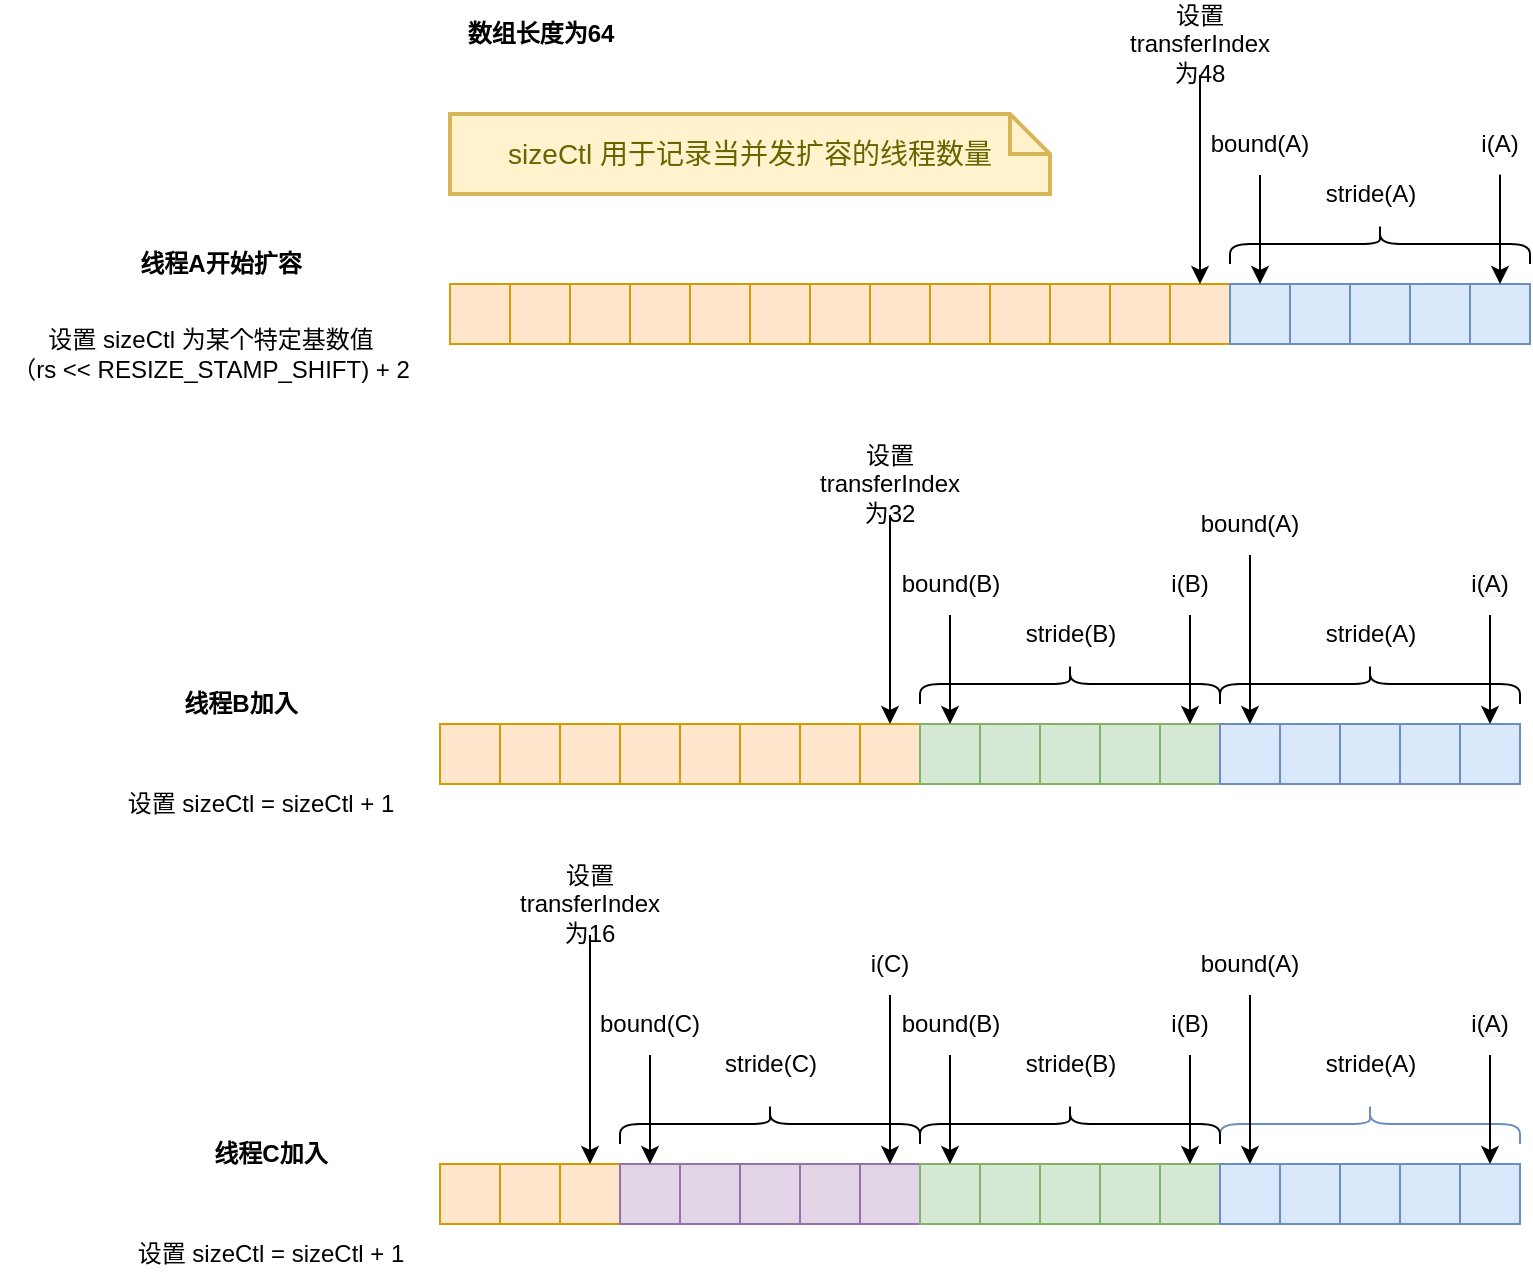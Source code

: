<mxfile version="15.4.0" type="device" pages="2"><diagram id="WGxQ-EWOfOCPW7Ok2hcc" name="第 1 页"><mxGraphModel dx="946" dy="608" grid="1" gridSize="10" guides="1" tooltips="1" connect="1" arrows="1" fold="1" page="1" pageScale="1" pageWidth="827" pageHeight="1169" math="0" shadow="0"><root><mxCell id="0"/><mxCell id="1" parent="0"/><mxCell id="FKcsDRS06idNbcaGhGtc-1" value="" style="rounded=0;whiteSpace=wrap;html=1;fillColor=#ffe6cc;strokeColor=#d79b00;" vertex="1" parent="1"><mxGeometry x="300" y="205" width="30" height="30" as="geometry"/></mxCell><mxCell id="FKcsDRS06idNbcaGhGtc-2" value="" style="rounded=0;whiteSpace=wrap;html=1;fillColor=#ffe6cc;strokeColor=#d79b00;" vertex="1" parent="1"><mxGeometry x="330" y="205" width="30" height="30" as="geometry"/></mxCell><mxCell id="FKcsDRS06idNbcaGhGtc-3" value="" style="rounded=0;whiteSpace=wrap;html=1;fillColor=#ffe6cc;strokeColor=#d79b00;" vertex="1" parent="1"><mxGeometry x="360" y="205" width="30" height="30" as="geometry"/></mxCell><mxCell id="FKcsDRS06idNbcaGhGtc-4" value="" style="rounded=0;whiteSpace=wrap;html=1;fillColor=#ffe6cc;strokeColor=#d79b00;" vertex="1" parent="1"><mxGeometry x="390" y="205" width="30" height="30" as="geometry"/></mxCell><mxCell id="FKcsDRS06idNbcaGhGtc-5" value="" style="rounded=0;whiteSpace=wrap;html=1;fillColor=#ffe6cc;strokeColor=#d79b00;" vertex="1" parent="1"><mxGeometry x="420" y="205" width="30" height="30" as="geometry"/></mxCell><mxCell id="FKcsDRS06idNbcaGhGtc-6" value="" style="rounded=0;whiteSpace=wrap;html=1;fillColor=#ffe6cc;strokeColor=#d79b00;" vertex="1" parent="1"><mxGeometry x="450" y="205" width="30" height="30" as="geometry"/></mxCell><mxCell id="FKcsDRS06idNbcaGhGtc-7" value="" style="rounded=0;whiteSpace=wrap;html=1;fillColor=#ffe6cc;strokeColor=#d79b00;" vertex="1" parent="1"><mxGeometry x="480" y="205" width="30" height="30" as="geometry"/></mxCell><mxCell id="FKcsDRS06idNbcaGhGtc-8" value="" style="rounded=0;whiteSpace=wrap;html=1;fillColor=#ffe6cc;strokeColor=#d79b00;" vertex="1" parent="1"><mxGeometry x="510" y="205" width="30" height="30" as="geometry"/></mxCell><mxCell id="FKcsDRS06idNbcaGhGtc-9" value="" style="rounded=0;whiteSpace=wrap;html=1;fillColor=#ffe6cc;strokeColor=#d79b00;" vertex="1" parent="1"><mxGeometry x="540" y="205" width="30" height="30" as="geometry"/></mxCell><mxCell id="FKcsDRS06idNbcaGhGtc-10" value="" style="rounded=0;whiteSpace=wrap;html=1;fillColor=#ffe6cc;strokeColor=#d79b00;" vertex="1" parent="1"><mxGeometry x="570" y="205" width="30" height="30" as="geometry"/></mxCell><mxCell id="FKcsDRS06idNbcaGhGtc-11" value="" style="rounded=0;whiteSpace=wrap;html=1;fillColor=#ffe6cc;strokeColor=#d79b00;" vertex="1" parent="1"><mxGeometry x="600" y="205" width="30" height="30" as="geometry"/></mxCell><mxCell id="FKcsDRS06idNbcaGhGtc-12" value="" style="rounded=0;whiteSpace=wrap;html=1;fillColor=#ffe6cc;strokeColor=#d79b00;" vertex="1" parent="1"><mxGeometry x="630" y="205" width="30" height="30" as="geometry"/></mxCell><mxCell id="FKcsDRS06idNbcaGhGtc-13" value="" style="rounded=0;whiteSpace=wrap;html=1;fillColor=#ffe6cc;strokeColor=#d79b00;" vertex="1" parent="1"><mxGeometry x="660" y="205" width="30" height="30" as="geometry"/></mxCell><mxCell id="FKcsDRS06idNbcaGhGtc-14" value="" style="rounded=0;whiteSpace=wrap;html=1;fillColor=#dae8fc;strokeColor=#6c8ebf;" vertex="1" parent="1"><mxGeometry x="690" y="205" width="30" height="30" as="geometry"/></mxCell><mxCell id="FKcsDRS06idNbcaGhGtc-15" value="" style="rounded=0;whiteSpace=wrap;html=1;fillColor=#dae8fc;strokeColor=#6c8ebf;" vertex="1" parent="1"><mxGeometry x="720" y="205" width="30" height="30" as="geometry"/></mxCell><mxCell id="FKcsDRS06idNbcaGhGtc-16" value="" style="rounded=0;whiteSpace=wrap;html=1;fillColor=#dae8fc;strokeColor=#6c8ebf;" vertex="1" parent="1"><mxGeometry x="750" y="205" width="30" height="30" as="geometry"/></mxCell><mxCell id="FKcsDRS06idNbcaGhGtc-17" value="" style="rounded=0;whiteSpace=wrap;html=1;fillColor=#dae8fc;strokeColor=#6c8ebf;" vertex="1" parent="1"><mxGeometry x="780" y="205" width="30" height="30" as="geometry"/></mxCell><mxCell id="FKcsDRS06idNbcaGhGtc-18" value="" style="rounded=0;whiteSpace=wrap;html=1;fillColor=#dae8fc;strokeColor=#6c8ebf;" vertex="1" parent="1"><mxGeometry x="810" y="205" width="30" height="30" as="geometry"/></mxCell><mxCell id="FKcsDRS06idNbcaGhGtc-25" value="" style="shape=curlyBracket;whiteSpace=wrap;html=1;rounded=1;rotation=90;" vertex="1" parent="1"><mxGeometry x="755" y="110" width="20" height="150" as="geometry"/></mxCell><mxCell id="FKcsDRS06idNbcaGhGtc-27" value="&lt;b&gt;&lt;font style=&quot;font-size: 12px&quot;&gt;线程A开始扩容&lt;/font&gt;&lt;/b&gt;" style="text;html=1;align=center;verticalAlign=middle;resizable=0;points=[];autosize=1;strokeColor=none;fillColor=none;" vertex="1" parent="1"><mxGeometry x="135" y="185" width="100" height="20" as="geometry"/></mxCell><mxCell id="FKcsDRS06idNbcaGhGtc-31" style="edgeStyle=orthogonalEdgeStyle;rounded=0;orthogonalLoop=1;jettySize=auto;html=1;exitX=0.5;exitY=1;exitDx=0;exitDy=0;entryX=0.5;entryY=0;entryDx=0;entryDy=0;" edge="1" parent="1" source="FKcsDRS06idNbcaGhGtc-28" target="FKcsDRS06idNbcaGhGtc-18"><mxGeometry relative="1" as="geometry"/></mxCell><mxCell id="FKcsDRS06idNbcaGhGtc-28" value="i(A)" style="rounded=0;whiteSpace=wrap;html=1;strokeWidth=0;fillColor=#FFFFFF;strokeColor=#FFFFFF;" vertex="1" parent="1"><mxGeometry x="810" y="120" width="30" height="30" as="geometry"/></mxCell><mxCell id="FKcsDRS06idNbcaGhGtc-33" style="edgeStyle=orthogonalEdgeStyle;rounded=0;orthogonalLoop=1;jettySize=auto;html=1;exitX=0.5;exitY=1;exitDx=0;exitDy=0;entryX=0.5;entryY=0;entryDx=0;entryDy=0;" edge="1" parent="1" source="FKcsDRS06idNbcaGhGtc-30" target="FKcsDRS06idNbcaGhGtc-14"><mxGeometry relative="1" as="geometry"/></mxCell><mxCell id="FKcsDRS06idNbcaGhGtc-30" value="bound(A)" style="rounded=0;whiteSpace=wrap;html=1;strokeColor=#FFFFFF;" vertex="1" parent="1"><mxGeometry x="675" y="120" width="60" height="30" as="geometry"/></mxCell><mxCell id="FKcsDRS06idNbcaGhGtc-32" style="edgeStyle=orthogonalEdgeStyle;rounded=0;orthogonalLoop=1;jettySize=auto;html=1;exitX=0.5;exitY=1;exitDx=0;exitDy=0;" edge="1" parent="1" source="FKcsDRS06idNbcaGhGtc-30" target="FKcsDRS06idNbcaGhGtc-30"><mxGeometry relative="1" as="geometry"/></mxCell><mxCell id="FKcsDRS06idNbcaGhGtc-34" value="" style="rounded=0;whiteSpace=wrap;html=1;fillColor=#ffe6cc;strokeColor=#d79b00;" vertex="1" parent="1"><mxGeometry x="295" y="425" width="30" height="30" as="geometry"/></mxCell><mxCell id="FKcsDRS06idNbcaGhGtc-35" value="" style="rounded=0;whiteSpace=wrap;html=1;fillColor=#ffe6cc;strokeColor=#d79b00;" vertex="1" parent="1"><mxGeometry x="325" y="425" width="30" height="30" as="geometry"/></mxCell><mxCell id="FKcsDRS06idNbcaGhGtc-36" value="" style="rounded=0;whiteSpace=wrap;html=1;fillColor=#ffe6cc;strokeColor=#d79b00;" vertex="1" parent="1"><mxGeometry x="355" y="425" width="30" height="30" as="geometry"/></mxCell><mxCell id="FKcsDRS06idNbcaGhGtc-37" value="" style="rounded=0;whiteSpace=wrap;html=1;fillColor=#ffe6cc;strokeColor=#d79b00;" vertex="1" parent="1"><mxGeometry x="385" y="425" width="30" height="30" as="geometry"/></mxCell><mxCell id="FKcsDRS06idNbcaGhGtc-38" value="" style="rounded=0;whiteSpace=wrap;html=1;fillColor=#ffe6cc;strokeColor=#d79b00;" vertex="1" parent="1"><mxGeometry x="415" y="425" width="30" height="30" as="geometry"/></mxCell><mxCell id="FKcsDRS06idNbcaGhGtc-39" value="" style="rounded=0;whiteSpace=wrap;html=1;fillColor=#ffe6cc;strokeColor=#d79b00;" vertex="1" parent="1"><mxGeometry x="445" y="425" width="30" height="30" as="geometry"/></mxCell><mxCell id="FKcsDRS06idNbcaGhGtc-40" value="" style="rounded=0;whiteSpace=wrap;html=1;fillColor=#ffe6cc;strokeColor=#d79b00;" vertex="1" parent="1"><mxGeometry x="475" y="425" width="30" height="30" as="geometry"/></mxCell><mxCell id="FKcsDRS06idNbcaGhGtc-41" value="" style="rounded=0;whiteSpace=wrap;html=1;fillColor=#ffe6cc;strokeColor=#d79b00;" vertex="1" parent="1"><mxGeometry x="505" y="425" width="30" height="30" as="geometry"/></mxCell><mxCell id="FKcsDRS06idNbcaGhGtc-42" value="" style="rounded=0;whiteSpace=wrap;html=1;fillColor=#d5e8d4;strokeColor=#82b366;" vertex="1" parent="1"><mxGeometry x="535" y="425" width="30" height="30" as="geometry"/></mxCell><mxCell id="FKcsDRS06idNbcaGhGtc-43" value="" style="rounded=0;whiteSpace=wrap;html=1;fillColor=#d5e8d4;strokeColor=#82b366;" vertex="1" parent="1"><mxGeometry x="565" y="425" width="30" height="30" as="geometry"/></mxCell><mxCell id="FKcsDRS06idNbcaGhGtc-44" value="" style="rounded=0;whiteSpace=wrap;html=1;fillColor=#d5e8d4;strokeColor=#82b366;" vertex="1" parent="1"><mxGeometry x="595" y="425" width="30" height="30" as="geometry"/></mxCell><mxCell id="FKcsDRS06idNbcaGhGtc-45" value="" style="rounded=0;whiteSpace=wrap;html=1;fillColor=#d5e8d4;strokeColor=#82b366;" vertex="1" parent="1"><mxGeometry x="625" y="425" width="30" height="30" as="geometry"/></mxCell><mxCell id="FKcsDRS06idNbcaGhGtc-46" value="" style="rounded=0;whiteSpace=wrap;html=1;fillColor=#d5e8d4;strokeColor=#82b366;" vertex="1" parent="1"><mxGeometry x="655" y="425" width="30" height="30" as="geometry"/></mxCell><mxCell id="FKcsDRS06idNbcaGhGtc-47" value="" style="rounded=0;whiteSpace=wrap;html=1;fillColor=#dae8fc;strokeColor=#6c8ebf;" vertex="1" parent="1"><mxGeometry x="685" y="425" width="30" height="30" as="geometry"/></mxCell><mxCell id="FKcsDRS06idNbcaGhGtc-48" value="" style="rounded=0;whiteSpace=wrap;html=1;fillColor=#dae8fc;strokeColor=#6c8ebf;" vertex="1" parent="1"><mxGeometry x="715" y="425" width="30" height="30" as="geometry"/></mxCell><mxCell id="FKcsDRS06idNbcaGhGtc-49" value="" style="rounded=0;whiteSpace=wrap;html=1;fillColor=#dae8fc;strokeColor=#6c8ebf;" vertex="1" parent="1"><mxGeometry x="745" y="425" width="30" height="30" as="geometry"/></mxCell><mxCell id="FKcsDRS06idNbcaGhGtc-50" value="" style="rounded=0;whiteSpace=wrap;html=1;fillColor=#dae8fc;strokeColor=#6c8ebf;" vertex="1" parent="1"><mxGeometry x="775" y="425" width="30" height="30" as="geometry"/></mxCell><mxCell id="FKcsDRS06idNbcaGhGtc-51" value="" style="rounded=0;whiteSpace=wrap;html=1;fillColor=#dae8fc;strokeColor=#6c8ebf;" vertex="1" parent="1"><mxGeometry x="805" y="425" width="30" height="30" as="geometry"/></mxCell><mxCell id="FKcsDRS06idNbcaGhGtc-52" value="" style="shape=curlyBracket;whiteSpace=wrap;html=1;rounded=1;rotation=90;" vertex="1" parent="1"><mxGeometry x="750" y="330" width="20" height="150" as="geometry"/></mxCell><mxCell id="FKcsDRS06idNbcaGhGtc-53" value="&lt;b&gt;线程B加入&lt;/b&gt;" style="text;html=1;align=center;verticalAlign=middle;resizable=0;points=[];autosize=1;strokeColor=none;fillColor=none;" vertex="1" parent="1"><mxGeometry x="160" y="405" width="70" height="20" as="geometry"/></mxCell><mxCell id="FKcsDRS06idNbcaGhGtc-54" style="edgeStyle=orthogonalEdgeStyle;rounded=0;orthogonalLoop=1;jettySize=auto;html=1;exitX=0.5;exitY=1;exitDx=0;exitDy=0;entryX=0.5;entryY=0;entryDx=0;entryDy=0;" edge="1" parent="1" source="FKcsDRS06idNbcaGhGtc-55" target="FKcsDRS06idNbcaGhGtc-51"><mxGeometry relative="1" as="geometry"/></mxCell><mxCell id="FKcsDRS06idNbcaGhGtc-55" value="&lt;span style=&quot;color: rgb(0 , 0 , 0) ; font-family: &amp;#34;helvetica&amp;#34; ; font-size: 12px ; font-style: normal ; font-weight: 400 ; letter-spacing: normal ; text-align: center ; text-indent: 0px ; text-transform: none ; word-spacing: 0px ; background-color: rgb(248 , 249 , 250) ; display: inline ; float: none&quot;&gt;i(A)&lt;/span&gt;" style="rounded=0;whiteSpace=wrap;html=1;strokeColor=#FFFFFF;" vertex="1" parent="1"><mxGeometry x="805" y="340" width="30" height="30" as="geometry"/></mxCell><mxCell id="FKcsDRS06idNbcaGhGtc-56" style="edgeStyle=orthogonalEdgeStyle;rounded=0;orthogonalLoop=1;jettySize=auto;html=1;exitX=0.5;exitY=1;exitDx=0;exitDy=0;entryX=0.5;entryY=0;entryDx=0;entryDy=0;" edge="1" parent="1" source="FKcsDRS06idNbcaGhGtc-57" target="FKcsDRS06idNbcaGhGtc-47"><mxGeometry relative="1" as="geometry"/></mxCell><mxCell id="FKcsDRS06idNbcaGhGtc-57" value="&lt;span&gt;bound(A)&lt;/span&gt;" style="rounded=0;whiteSpace=wrap;html=1;strokeColor=#FFFFFF;" vertex="1" parent="1"><mxGeometry x="685" y="310" width="30" height="30" as="geometry"/></mxCell><mxCell id="FKcsDRS06idNbcaGhGtc-58" style="edgeStyle=orthogonalEdgeStyle;rounded=0;orthogonalLoop=1;jettySize=auto;html=1;exitX=0.5;exitY=1;exitDx=0;exitDy=0;" edge="1" parent="1" source="FKcsDRS06idNbcaGhGtc-57" target="FKcsDRS06idNbcaGhGtc-57"><mxGeometry relative="1" as="geometry"/></mxCell><mxCell id="FKcsDRS06idNbcaGhGtc-60" value="&lt;b&gt;数组长度为64&lt;/b&gt;" style="text;html=1;align=center;verticalAlign=middle;resizable=0;points=[];autosize=1;strokeColor=none;fillColor=none;" vertex="1" parent="1"><mxGeometry x="300" y="70" width="90" height="20" as="geometry"/></mxCell><mxCell id="FKcsDRS06idNbcaGhGtc-61" value="" style="shape=curlyBracket;whiteSpace=wrap;html=1;rounded=1;rotation=90;fillColor=#fff2cc;strokeColor=#000000;" vertex="1" parent="1"><mxGeometry x="600" y="330" width="20" height="150" as="geometry"/></mxCell><mxCell id="FKcsDRS06idNbcaGhGtc-81" value="&lt;b&gt;线程C加入&lt;/b&gt;" style="text;html=1;align=center;verticalAlign=middle;resizable=0;points=[];autosize=1;strokeColor=none;fillColor=none;" vertex="1" parent="1"><mxGeometry x="175" y="630" width="70" height="20" as="geometry"/></mxCell><mxCell id="FKcsDRS06idNbcaGhGtc-89" style="edgeStyle=orthogonalEdgeStyle;rounded=0;orthogonalLoop=1;jettySize=auto;html=1;exitX=0.5;exitY=1;exitDx=0;exitDy=0;entryX=0.5;entryY=0;entryDx=0;entryDy=0;" edge="1" parent="1" source="FKcsDRS06idNbcaGhGtc-90"><mxGeometry relative="1" as="geometry"><mxPoint x="670" y="425" as="targetPoint"/></mxGeometry></mxCell><mxCell id="FKcsDRS06idNbcaGhGtc-90" value="i(B)" style="rounded=0;whiteSpace=wrap;html=1;strokeColor=#FFFFFF;" vertex="1" parent="1"><mxGeometry x="655" y="340" width="30" height="30" as="geometry"/></mxCell><mxCell id="FKcsDRS06idNbcaGhGtc-91" style="edgeStyle=orthogonalEdgeStyle;rounded=0;orthogonalLoop=1;jettySize=auto;html=1;exitX=0.5;exitY=1;exitDx=0;exitDy=0;entryX=0.5;entryY=0;entryDx=0;entryDy=0;" edge="1" parent="1" source="FKcsDRS06idNbcaGhGtc-92"><mxGeometry relative="1" as="geometry"><mxPoint x="550" y="425" as="targetPoint"/></mxGeometry></mxCell><mxCell id="FKcsDRS06idNbcaGhGtc-92" value="&lt;span&gt;bound(B)&lt;/span&gt;" style="rounded=0;whiteSpace=wrap;html=1;strokeColor=#FFFFFF;" vertex="1" parent="1"><mxGeometry x="532.5" y="340" width="35" height="30" as="geometry"/></mxCell><mxCell id="FKcsDRS06idNbcaGhGtc-102" value="" style="rounded=0;whiteSpace=wrap;html=1;fillColor=#ffe6cc;strokeColor=#d79b00;" vertex="1" parent="1"><mxGeometry x="295" y="645" width="30" height="30" as="geometry"/></mxCell><mxCell id="FKcsDRS06idNbcaGhGtc-103" value="" style="rounded=0;whiteSpace=wrap;html=1;fillColor=#ffe6cc;strokeColor=#d79b00;" vertex="1" parent="1"><mxGeometry x="325" y="645" width="30" height="30" as="geometry"/></mxCell><mxCell id="FKcsDRS06idNbcaGhGtc-104" value="" style="rounded=0;whiteSpace=wrap;html=1;fillColor=#ffe6cc;strokeColor=#d79b00;" vertex="1" parent="1"><mxGeometry x="355" y="645" width="30" height="30" as="geometry"/></mxCell><mxCell id="FKcsDRS06idNbcaGhGtc-105" value="" style="rounded=0;whiteSpace=wrap;html=1;fillColor=#e1d5e7;strokeColor=#9673a6;" vertex="1" parent="1"><mxGeometry x="385" y="645" width="30" height="30" as="geometry"/></mxCell><mxCell id="FKcsDRS06idNbcaGhGtc-106" value="" style="rounded=0;whiteSpace=wrap;html=1;fillColor=#e1d5e7;strokeColor=#9673a6;" vertex="1" parent="1"><mxGeometry x="415" y="645" width="30" height="30" as="geometry"/></mxCell><mxCell id="FKcsDRS06idNbcaGhGtc-107" value="" style="rounded=0;whiteSpace=wrap;html=1;fillColor=#e1d5e7;strokeColor=#9673a6;" vertex="1" parent="1"><mxGeometry x="445" y="645" width="30" height="30" as="geometry"/></mxCell><mxCell id="FKcsDRS06idNbcaGhGtc-108" value="" style="rounded=0;whiteSpace=wrap;html=1;fillColor=#e1d5e7;strokeColor=#9673a6;" vertex="1" parent="1"><mxGeometry x="475" y="645" width="30" height="30" as="geometry"/></mxCell><mxCell id="FKcsDRS06idNbcaGhGtc-109" value="" style="rounded=0;whiteSpace=wrap;html=1;fillColor=#e1d5e7;strokeColor=#9673a6;" vertex="1" parent="1"><mxGeometry x="505" y="645" width="30" height="30" as="geometry"/></mxCell><mxCell id="FKcsDRS06idNbcaGhGtc-110" value="" style="rounded=0;whiteSpace=wrap;html=1;fillColor=#d5e8d4;strokeColor=#82b366;" vertex="1" parent="1"><mxGeometry x="535" y="645" width="30" height="30" as="geometry"/></mxCell><mxCell id="FKcsDRS06idNbcaGhGtc-111" value="" style="rounded=0;whiteSpace=wrap;html=1;fillColor=#d5e8d4;strokeColor=#82b366;" vertex="1" parent="1"><mxGeometry x="565" y="645" width="30" height="30" as="geometry"/></mxCell><mxCell id="FKcsDRS06idNbcaGhGtc-112" value="" style="rounded=0;whiteSpace=wrap;html=1;fillColor=#d5e8d4;strokeColor=#82b366;" vertex="1" parent="1"><mxGeometry x="595" y="645" width="30" height="30" as="geometry"/></mxCell><mxCell id="FKcsDRS06idNbcaGhGtc-113" value="" style="rounded=0;whiteSpace=wrap;html=1;fillColor=#d5e8d4;strokeColor=#82b366;" vertex="1" parent="1"><mxGeometry x="625" y="645" width="30" height="30" as="geometry"/></mxCell><mxCell id="FKcsDRS06idNbcaGhGtc-114" value="" style="rounded=0;whiteSpace=wrap;html=1;fillColor=#d5e8d4;strokeColor=#82b366;" vertex="1" parent="1"><mxGeometry x="655" y="645" width="30" height="30" as="geometry"/></mxCell><mxCell id="FKcsDRS06idNbcaGhGtc-115" value="" style="rounded=0;whiteSpace=wrap;html=1;fillColor=#dae8fc;strokeColor=#6c8ebf;" vertex="1" parent="1"><mxGeometry x="685" y="645" width="30" height="30" as="geometry"/></mxCell><mxCell id="FKcsDRS06idNbcaGhGtc-116" value="" style="rounded=0;whiteSpace=wrap;html=1;fillColor=#dae8fc;strokeColor=#6c8ebf;" vertex="1" parent="1"><mxGeometry x="715" y="645" width="30" height="30" as="geometry"/></mxCell><mxCell id="FKcsDRS06idNbcaGhGtc-117" value="" style="rounded=0;whiteSpace=wrap;html=1;fillColor=#dae8fc;strokeColor=#6c8ebf;" vertex="1" parent="1"><mxGeometry x="745" y="645" width="30" height="30" as="geometry"/></mxCell><mxCell id="FKcsDRS06idNbcaGhGtc-118" value="" style="rounded=0;whiteSpace=wrap;html=1;fillColor=#dae8fc;strokeColor=#6c8ebf;" vertex="1" parent="1"><mxGeometry x="775" y="645" width="30" height="30" as="geometry"/></mxCell><mxCell id="FKcsDRS06idNbcaGhGtc-119" value="" style="rounded=0;whiteSpace=wrap;html=1;fillColor=#dae8fc;strokeColor=#6c8ebf;" vertex="1" parent="1"><mxGeometry x="805" y="645" width="30" height="30" as="geometry"/></mxCell><mxCell id="FKcsDRS06idNbcaGhGtc-120" value="" style="shape=curlyBracket;whiteSpace=wrap;html=1;rounded=1;rotation=90;fillColor=#dae8fc;strokeColor=#6c8ebf;" vertex="1" parent="1"><mxGeometry x="750" y="550" width="20" height="150" as="geometry"/></mxCell><mxCell id="FKcsDRS06idNbcaGhGtc-121" style="edgeStyle=orthogonalEdgeStyle;rounded=0;orthogonalLoop=1;jettySize=auto;html=1;exitX=0.5;exitY=1;exitDx=0;exitDy=0;entryX=0.5;entryY=0;entryDx=0;entryDy=0;" edge="1" parent="1" source="FKcsDRS06idNbcaGhGtc-122" target="FKcsDRS06idNbcaGhGtc-119"><mxGeometry relative="1" as="geometry"/></mxCell><mxCell id="FKcsDRS06idNbcaGhGtc-122" value="&lt;span style=&quot;color: rgb(0 , 0 , 0) ; font-family: &amp;#34;helvetica&amp;#34; ; font-size: 12px ; font-style: normal ; font-weight: 400 ; letter-spacing: normal ; text-align: center ; text-indent: 0px ; text-transform: none ; word-spacing: 0px ; background-color: rgb(248 , 249 , 250) ; display: inline ; float: none&quot;&gt;i(A)&lt;/span&gt;" style="rounded=0;whiteSpace=wrap;html=1;strokeColor=#FFFFFF;" vertex="1" parent="1"><mxGeometry x="805" y="560" width="30" height="30" as="geometry"/></mxCell><mxCell id="FKcsDRS06idNbcaGhGtc-123" style="edgeStyle=orthogonalEdgeStyle;rounded=0;orthogonalLoop=1;jettySize=auto;html=1;exitX=0.5;exitY=1;exitDx=0;exitDy=0;entryX=0.5;entryY=0;entryDx=0;entryDy=0;" edge="1" parent="1" source="FKcsDRS06idNbcaGhGtc-124" target="FKcsDRS06idNbcaGhGtc-115"><mxGeometry relative="1" as="geometry"/></mxCell><mxCell id="FKcsDRS06idNbcaGhGtc-124" value="&lt;span&gt;bound(A)&lt;/span&gt;" style="rounded=0;whiteSpace=wrap;html=1;strokeColor=#FFFFFF;" vertex="1" parent="1"><mxGeometry x="685" y="530" width="30" height="30" as="geometry"/></mxCell><mxCell id="FKcsDRS06idNbcaGhGtc-125" style="edgeStyle=orthogonalEdgeStyle;rounded=0;orthogonalLoop=1;jettySize=auto;html=1;exitX=0.5;exitY=1;exitDx=0;exitDy=0;" edge="1" parent="1" source="FKcsDRS06idNbcaGhGtc-124" target="FKcsDRS06idNbcaGhGtc-124"><mxGeometry relative="1" as="geometry"/></mxCell><mxCell id="FKcsDRS06idNbcaGhGtc-126" value="" style="shape=curlyBracket;whiteSpace=wrap;html=1;rounded=1;rotation=90;" vertex="1" parent="1"><mxGeometry x="600" y="550" width="20" height="150" as="geometry"/></mxCell><mxCell id="FKcsDRS06idNbcaGhGtc-127" style="edgeStyle=orthogonalEdgeStyle;rounded=0;orthogonalLoop=1;jettySize=auto;html=1;exitX=0.5;exitY=1;exitDx=0;exitDy=0;entryX=0.5;entryY=0;entryDx=0;entryDy=0;" edge="1" parent="1" source="FKcsDRS06idNbcaGhGtc-128"><mxGeometry relative="1" as="geometry"><mxPoint x="670" y="645" as="targetPoint"/></mxGeometry></mxCell><mxCell id="FKcsDRS06idNbcaGhGtc-128" value="i(B)" style="rounded=0;whiteSpace=wrap;html=1;strokeColor=#FFFFFF;" vertex="1" parent="1"><mxGeometry x="655" y="560" width="30" height="30" as="geometry"/></mxCell><mxCell id="FKcsDRS06idNbcaGhGtc-129" style="edgeStyle=orthogonalEdgeStyle;rounded=0;orthogonalLoop=1;jettySize=auto;html=1;exitX=0.5;exitY=1;exitDx=0;exitDy=0;entryX=0.5;entryY=0;entryDx=0;entryDy=0;" edge="1" parent="1" source="FKcsDRS06idNbcaGhGtc-130"><mxGeometry relative="1" as="geometry"><mxPoint x="550" y="645" as="targetPoint"/></mxGeometry></mxCell><mxCell id="FKcsDRS06idNbcaGhGtc-130" value="&lt;span&gt;bound(B)&lt;/span&gt;" style="rounded=0;whiteSpace=wrap;html=1;strokeColor=#FFFFFF;" vertex="1" parent="1"><mxGeometry x="532.5" y="560" width="35" height="30" as="geometry"/></mxCell><mxCell id="FKcsDRS06idNbcaGhGtc-131" style="edgeStyle=orthogonalEdgeStyle;rounded=0;orthogonalLoop=1;jettySize=auto;html=1;exitX=0.5;exitY=1;exitDx=0;exitDy=0;entryX=0.5;entryY=0;entryDx=0;entryDy=0;" edge="1" parent="1" source="FKcsDRS06idNbcaGhGtc-132"><mxGeometry relative="1" as="geometry"><mxPoint x="520" y="645" as="targetPoint"/></mxGeometry></mxCell><mxCell id="FKcsDRS06idNbcaGhGtc-132" value="i(C)" style="rounded=0;whiteSpace=wrap;html=1;strokeColor=#FFFFFF;" vertex="1" parent="1"><mxGeometry x="505" y="530" width="30" height="30" as="geometry"/></mxCell><mxCell id="FKcsDRS06idNbcaGhGtc-133" style="edgeStyle=orthogonalEdgeStyle;rounded=0;orthogonalLoop=1;jettySize=auto;html=1;exitX=0.5;exitY=1;exitDx=0;exitDy=0;entryX=0.5;entryY=0;entryDx=0;entryDy=0;" edge="1" parent="1" source="FKcsDRS06idNbcaGhGtc-134"><mxGeometry relative="1" as="geometry"><mxPoint x="400" y="645" as="targetPoint"/></mxGeometry></mxCell><mxCell id="FKcsDRS06idNbcaGhGtc-134" value="&lt;span&gt;bound(C)&lt;/span&gt;" style="rounded=0;whiteSpace=wrap;html=1;strokeColor=#FFFFFF;" vertex="1" parent="1"><mxGeometry x="385" y="560" width="30" height="30" as="geometry"/></mxCell><mxCell id="FKcsDRS06idNbcaGhGtc-135" value="" style="shape=curlyBracket;whiteSpace=wrap;html=1;rounded=1;rotation=90;" vertex="1" parent="1"><mxGeometry x="450" y="550" width="20" height="150" as="geometry"/></mxCell><mxCell id="FKcsDRS06idNbcaGhGtc-136" value="stride(A)" style="text;html=1;align=center;verticalAlign=middle;resizable=0;points=[];autosize=1;strokeColor=none;fillColor=none;" vertex="1" parent="1"><mxGeometry x="730" y="150" width="60" height="20" as="geometry"/></mxCell><mxCell id="FKcsDRS06idNbcaGhGtc-137" value="stride(A)" style="text;html=1;align=center;verticalAlign=middle;resizable=0;points=[];autosize=1;strokeColor=none;fillColor=none;" vertex="1" parent="1"><mxGeometry x="730" y="370" width="60" height="20" as="geometry"/></mxCell><mxCell id="FKcsDRS06idNbcaGhGtc-138" value="stride(B)" style="text;html=1;align=center;verticalAlign=middle;resizable=0;points=[];autosize=1;strokeColor=none;fillColor=none;" vertex="1" parent="1"><mxGeometry x="580" y="370" width="60" height="20" as="geometry"/></mxCell><mxCell id="FKcsDRS06idNbcaGhGtc-139" value="stride(A)" style="text;html=1;align=center;verticalAlign=middle;resizable=0;points=[];autosize=1;strokeColor=none;fillColor=none;" vertex="1" parent="1"><mxGeometry x="730" y="585" width="60" height="20" as="geometry"/></mxCell><mxCell id="FKcsDRS06idNbcaGhGtc-140" value="stride(B)" style="text;html=1;align=center;verticalAlign=middle;resizable=0;points=[];autosize=1;strokeColor=none;fillColor=none;" vertex="1" parent="1"><mxGeometry x="580" y="585" width="60" height="20" as="geometry"/></mxCell><mxCell id="FKcsDRS06idNbcaGhGtc-142" value="stride(C)" style="text;html=1;align=center;verticalAlign=middle;resizable=0;points=[];autosize=1;strokeColor=none;fillColor=none;" vertex="1" parent="1"><mxGeometry x="430" y="585" width="60" height="20" as="geometry"/></mxCell><mxCell id="FKcsDRS06idNbcaGhGtc-145" style="edgeStyle=orthogonalEdgeStyle;rounded=0;orthogonalLoop=1;jettySize=auto;html=1;exitX=0.5;exitY=1;exitDx=0;exitDy=0;entryX=0.5;entryY=0;entryDx=0;entryDy=0;" edge="1" parent="1" source="FKcsDRS06idNbcaGhGtc-144" target="FKcsDRS06idNbcaGhGtc-13"><mxGeometry relative="1" as="geometry"/></mxCell><mxCell id="FKcsDRS06idNbcaGhGtc-144" value="设置transferIndex为48" style="rounded=0;whiteSpace=wrap;html=1;strokeColor=#FFFFFF;" vertex="1" parent="1"><mxGeometry x="660" y="70" width="30" height="30" as="geometry"/></mxCell><mxCell id="FKcsDRS06idNbcaGhGtc-148" style="edgeStyle=orthogonalEdgeStyle;rounded=0;orthogonalLoop=1;jettySize=auto;html=1;exitX=0.5;exitY=1;exitDx=0;exitDy=0;" edge="1" parent="1"><mxGeometry relative="1" as="geometry"><mxPoint x="550" y="370" as="sourcePoint"/><mxPoint x="550" y="370" as="targetPoint"/></mxGeometry></mxCell><mxCell id="FKcsDRS06idNbcaGhGtc-149" style="edgeStyle=orthogonalEdgeStyle;rounded=0;orthogonalLoop=1;jettySize=auto;html=1;exitX=0.5;exitY=1;exitDx=0;exitDy=0;entryX=0.5;entryY=0;entryDx=0;entryDy=0;" edge="1" parent="1" source="FKcsDRS06idNbcaGhGtc-150"><mxGeometry relative="1" as="geometry"><mxPoint x="520" y="425" as="targetPoint"/></mxGeometry></mxCell><mxCell id="FKcsDRS06idNbcaGhGtc-150" value="设置transferIndex为32" style="rounded=0;whiteSpace=wrap;html=1;strokeColor=#FFFFFF;" vertex="1" parent="1"><mxGeometry x="505" y="290" width="30" height="30" as="geometry"/></mxCell><mxCell id="FKcsDRS06idNbcaGhGtc-151" style="edgeStyle=orthogonalEdgeStyle;rounded=0;orthogonalLoop=1;jettySize=auto;html=1;exitX=0.5;exitY=1;exitDx=0;exitDy=0;entryX=0.5;entryY=0;entryDx=0;entryDy=0;" edge="1" parent="1" source="FKcsDRS06idNbcaGhGtc-152"><mxGeometry relative="1" as="geometry"><mxPoint x="370" y="645" as="targetPoint"/></mxGeometry></mxCell><mxCell id="FKcsDRS06idNbcaGhGtc-152" value="设置transferIndex为16" style="rounded=0;whiteSpace=wrap;html=1;strokeColor=#FFFFFF;" vertex="1" parent="1"><mxGeometry x="355" y="500" width="30" height="30" as="geometry"/></mxCell><mxCell id="ZACOTFY3YpeKPER_UULn-1" value="&lt;div&gt;sizeCtl 用于记录当并发扩容的线程数量&lt;/div&gt;" style="shape=note;strokeWidth=2;fontSize=14;size=20;whiteSpace=wrap;html=1;fillColor=#fff2cc;strokeColor=#d6b656;fontColor=#666600;" vertex="1" parent="1"><mxGeometry x="300" y="120" width="300" height="40" as="geometry"/></mxCell><mxCell id="ZACOTFY3YpeKPER_UULn-2" value="设置&amp;nbsp;sizeCtl =&amp;nbsp;sizeCtl + 1" style="text;html=1;align=center;verticalAlign=middle;resizable=0;points=[];autosize=1;strokeColor=none;fillColor=none;" vertex="1" parent="1"><mxGeometry x="130" y="455" width="150" height="20" as="geometry"/></mxCell><mxCell id="ZACOTFY3YpeKPER_UULn-3" value="设置&amp;nbsp;sizeCtl =&amp;nbsp;sizeCtl + 1" style="text;html=1;align=center;verticalAlign=middle;resizable=0;points=[];autosize=1;strokeColor=none;fillColor=none;" vertex="1" parent="1"><mxGeometry x="135" y="680" width="150" height="20" as="geometry"/></mxCell><mxCell id="ZACOTFY3YpeKPER_UULn-4" value="&lt;div&gt;设置 sizeCtl 为某个特定基数值&lt;/div&gt;&lt;div&gt;（rs &amp;lt;&amp;lt; RESIZE_STAMP_SHIFT) + 2&lt;/div&gt;" style="text;html=1;align=center;verticalAlign=middle;resizable=0;points=[];autosize=1;strokeColor=none;fillColor=none;" vertex="1" parent="1"><mxGeometry x="75" y="225" width="210" height="30" as="geometry"/></mxCell></root></mxGraphModel></diagram><diagram id="QGHxjnayJtSyEpR2pTIi" name="第 2 页"><mxGraphModel dx="946" dy="608" grid="1" gridSize="10" guides="1" tooltips="1" connect="1" arrows="1" fold="1" page="1" pageScale="1" pageWidth="827" pageHeight="1169" math="0" shadow="0"><root><mxCell id="aLoxivL19GJLuUigfFL3-0"/><mxCell id="aLoxivL19GJLuUigfFL3-1" parent="aLoxivL19GJLuUigfFL3-0"/><mxCell id="qTBWpMOaVLsAA54GrCs9-0" value="&lt;b&gt;线程C加入&lt;/b&gt;" style="text;html=1;align=center;verticalAlign=middle;resizable=0;points=[];autosize=1;strokeColor=none;fillColor=none;" vertex="1" parent="aLoxivL19GJLuUigfFL3-1"><mxGeometry x="175" y="650" width="70" height="20" as="geometry"/></mxCell><mxCell id="qTBWpMOaVLsAA54GrCs9-1" value="" style="rounded=0;whiteSpace=wrap;html=1;fillColor=#ffe6cc;strokeColor=#d79b00;" vertex="1" parent="aLoxivL19GJLuUigfFL3-1"><mxGeometry x="295" y="645" width="30" height="30" as="geometry"/></mxCell><mxCell id="qTBWpMOaVLsAA54GrCs9-2" value="" style="rounded=0;whiteSpace=wrap;html=1;fillColor=#ffe6cc;strokeColor=#d79b00;" vertex="1" parent="aLoxivL19GJLuUigfFL3-1"><mxGeometry x="325" y="645" width="30" height="30" as="geometry"/></mxCell><mxCell id="qTBWpMOaVLsAA54GrCs9-3" value="" style="rounded=0;whiteSpace=wrap;html=1;fillColor=#ffe6cc;strokeColor=#d79b00;" vertex="1" parent="aLoxivL19GJLuUigfFL3-1"><mxGeometry x="355" y="645" width="30" height="30" as="geometry"/></mxCell><mxCell id="qTBWpMOaVLsAA54GrCs9-4" value="" style="rounded=0;whiteSpace=wrap;html=1;fillColor=#e1d5e7;strokeColor=#9673a6;" vertex="1" parent="aLoxivL19GJLuUigfFL3-1"><mxGeometry x="385" y="645" width="30" height="30" as="geometry"/></mxCell><mxCell id="qTBWpMOaVLsAA54GrCs9-5" value="" style="rounded=0;whiteSpace=wrap;html=1;fillColor=#e1d5e7;strokeColor=#9673a6;" vertex="1" parent="aLoxivL19GJLuUigfFL3-1"><mxGeometry x="415" y="645" width="30" height="30" as="geometry"/></mxCell><mxCell id="qTBWpMOaVLsAA54GrCs9-6" value="" style="rounded=0;whiteSpace=wrap;html=1;fillColor=#e1d5e7;strokeColor=#9673a6;" vertex="1" parent="aLoxivL19GJLuUigfFL3-1"><mxGeometry x="445" y="645" width="30" height="30" as="geometry"/></mxCell><mxCell id="qTBWpMOaVLsAA54GrCs9-7" value="" style="rounded=0;whiteSpace=wrap;html=1;fillColor=#e1d5e7;strokeColor=#9673a6;" vertex="1" parent="aLoxivL19GJLuUigfFL3-1"><mxGeometry x="475" y="645" width="30" height="30" as="geometry"/></mxCell><mxCell id="qTBWpMOaVLsAA54GrCs9-8" value="" style="rounded=0;whiteSpace=wrap;html=1;fillColor=#e1d5e7;strokeColor=#9673a6;" vertex="1" parent="aLoxivL19GJLuUigfFL3-1"><mxGeometry x="505" y="645" width="30" height="30" as="geometry"/></mxCell><mxCell id="qTBWpMOaVLsAA54GrCs9-9" value="" style="rounded=0;whiteSpace=wrap;html=1;fillColor=#d5e8d4;strokeColor=#82b366;" vertex="1" parent="aLoxivL19GJLuUigfFL3-1"><mxGeometry x="535" y="645" width="30" height="30" as="geometry"/></mxCell><mxCell id="qTBWpMOaVLsAA54GrCs9-10" value="" style="rounded=0;whiteSpace=wrap;html=1;fillColor=#d5e8d4;strokeColor=#82b366;" vertex="1" parent="aLoxivL19GJLuUigfFL3-1"><mxGeometry x="565" y="645" width="30" height="30" as="geometry"/></mxCell><mxCell id="qTBWpMOaVLsAA54GrCs9-11" value="" style="rounded=0;whiteSpace=wrap;html=1;fillColor=#d5e8d4;strokeColor=#82b366;" vertex="1" parent="aLoxivL19GJLuUigfFL3-1"><mxGeometry x="595" y="645" width="30" height="30" as="geometry"/></mxCell><mxCell id="qTBWpMOaVLsAA54GrCs9-12" value="" style="rounded=0;whiteSpace=wrap;html=1;fillColor=#d5e8d4;strokeColor=#82b366;" vertex="1" parent="aLoxivL19GJLuUigfFL3-1"><mxGeometry x="625" y="645" width="30" height="30" as="geometry"/></mxCell><mxCell id="qTBWpMOaVLsAA54GrCs9-13" value="" style="rounded=0;whiteSpace=wrap;html=1;fillColor=#d5e8d4;strokeColor=#82b366;" vertex="1" parent="aLoxivL19GJLuUigfFL3-1"><mxGeometry x="655" y="645" width="30" height="30" as="geometry"/></mxCell><mxCell id="qTBWpMOaVLsAA54GrCs9-14" value="" style="rounded=0;whiteSpace=wrap;html=1;fillColor=#dae8fc;strokeColor=#6c8ebf;" vertex="1" parent="aLoxivL19GJLuUigfFL3-1"><mxGeometry x="685" y="645" width="30" height="30" as="geometry"/></mxCell><mxCell id="qTBWpMOaVLsAA54GrCs9-15" value="" style="rounded=0;whiteSpace=wrap;html=1;fillColor=#dae8fc;strokeColor=#6c8ebf;" vertex="1" parent="aLoxivL19GJLuUigfFL3-1"><mxGeometry x="715" y="645" width="30" height="30" as="geometry"/></mxCell><mxCell id="qTBWpMOaVLsAA54GrCs9-16" value="" style="rounded=0;whiteSpace=wrap;html=1;fillColor=#dae8fc;strokeColor=#6c8ebf;" vertex="1" parent="aLoxivL19GJLuUigfFL3-1"><mxGeometry x="745" y="645" width="30" height="30" as="geometry"/></mxCell><mxCell id="qTBWpMOaVLsAA54GrCs9-17" value="" style="rounded=0;whiteSpace=wrap;html=1;fillColor=#dae8fc;strokeColor=#6c8ebf;" vertex="1" parent="aLoxivL19GJLuUigfFL3-1"><mxGeometry x="775" y="645" width="30" height="30" as="geometry"/></mxCell><mxCell id="qTBWpMOaVLsAA54GrCs9-18" value="" style="rounded=0;whiteSpace=wrap;html=1;fillColor=#dae8fc;strokeColor=#6c8ebf;" vertex="1" parent="aLoxivL19GJLuUigfFL3-1"><mxGeometry x="805" y="645" width="30" height="30" as="geometry"/></mxCell><mxCell id="qTBWpMOaVLsAA54GrCs9-19" value="" style="shape=curlyBracket;whiteSpace=wrap;html=1;rounded=1;rotation=90;fillColor=#dae8fc;strokeColor=#6c8ebf;" vertex="1" parent="aLoxivL19GJLuUigfFL3-1"><mxGeometry x="750" y="550" width="20" height="150" as="geometry"/></mxCell><mxCell id="qTBWpMOaVLsAA54GrCs9-20" style="edgeStyle=orthogonalEdgeStyle;rounded=0;orthogonalLoop=1;jettySize=auto;html=1;exitX=0.5;exitY=1;exitDx=0;exitDy=0;entryX=0.5;entryY=0;entryDx=0;entryDy=0;" edge="1" parent="aLoxivL19GJLuUigfFL3-1" source="qTBWpMOaVLsAA54GrCs9-21" target="qTBWpMOaVLsAA54GrCs9-18"><mxGeometry relative="1" as="geometry"/></mxCell><mxCell id="qTBWpMOaVLsAA54GrCs9-21" value="&lt;span style=&quot;color: rgb(0 , 0 , 0) ; font-family: &amp;#34;helvetica&amp;#34; ; font-size: 12px ; font-style: normal ; font-weight: 400 ; letter-spacing: normal ; text-align: center ; text-indent: 0px ; text-transform: none ; word-spacing: 0px ; background-color: rgb(248 , 249 , 250) ; display: inline ; float: none&quot;&gt;i(A)&lt;/span&gt;" style="rounded=0;whiteSpace=wrap;html=1;strokeColor=#FFFFFF;" vertex="1" parent="aLoxivL19GJLuUigfFL3-1"><mxGeometry x="805" y="560" width="30" height="30" as="geometry"/></mxCell><mxCell id="qTBWpMOaVLsAA54GrCs9-22" style="edgeStyle=orthogonalEdgeStyle;rounded=0;orthogonalLoop=1;jettySize=auto;html=1;exitX=0.5;exitY=1;exitDx=0;exitDy=0;entryX=0.5;entryY=0;entryDx=0;entryDy=0;" edge="1" parent="aLoxivL19GJLuUigfFL3-1" source="qTBWpMOaVLsAA54GrCs9-23" target="qTBWpMOaVLsAA54GrCs9-14"><mxGeometry relative="1" as="geometry"/></mxCell><mxCell id="qTBWpMOaVLsAA54GrCs9-23" value="&lt;span&gt;bound(A)&lt;/span&gt;" style="rounded=0;whiteSpace=wrap;html=1;strokeColor=#FFFFFF;" vertex="1" parent="aLoxivL19GJLuUigfFL3-1"><mxGeometry x="685" y="530" width="30" height="30" as="geometry"/></mxCell><mxCell id="qTBWpMOaVLsAA54GrCs9-24" style="edgeStyle=orthogonalEdgeStyle;rounded=0;orthogonalLoop=1;jettySize=auto;html=1;exitX=0.5;exitY=1;exitDx=0;exitDy=0;" edge="1" parent="aLoxivL19GJLuUigfFL3-1" source="qTBWpMOaVLsAA54GrCs9-23" target="qTBWpMOaVLsAA54GrCs9-23"><mxGeometry relative="1" as="geometry"/></mxCell><mxCell id="qTBWpMOaVLsAA54GrCs9-25" value="" style="shape=curlyBracket;whiteSpace=wrap;html=1;rounded=1;rotation=90;" vertex="1" parent="aLoxivL19GJLuUigfFL3-1"><mxGeometry x="600" y="550" width="20" height="150" as="geometry"/></mxCell><mxCell id="qTBWpMOaVLsAA54GrCs9-26" style="edgeStyle=orthogonalEdgeStyle;rounded=0;orthogonalLoop=1;jettySize=auto;html=1;exitX=0.5;exitY=1;exitDx=0;exitDy=0;entryX=0.5;entryY=0;entryDx=0;entryDy=0;" edge="1" parent="aLoxivL19GJLuUigfFL3-1" source="qTBWpMOaVLsAA54GrCs9-27"><mxGeometry relative="1" as="geometry"><mxPoint x="670" y="645" as="targetPoint"/></mxGeometry></mxCell><mxCell id="qTBWpMOaVLsAA54GrCs9-27" value="i(B)" style="rounded=0;whiteSpace=wrap;html=1;strokeColor=#FFFFFF;" vertex="1" parent="aLoxivL19GJLuUigfFL3-1"><mxGeometry x="655" y="560" width="30" height="30" as="geometry"/></mxCell><mxCell id="qTBWpMOaVLsAA54GrCs9-28" style="edgeStyle=orthogonalEdgeStyle;rounded=0;orthogonalLoop=1;jettySize=auto;html=1;exitX=0.5;exitY=1;exitDx=0;exitDy=0;entryX=0.5;entryY=0;entryDx=0;entryDy=0;" edge="1" parent="aLoxivL19GJLuUigfFL3-1" source="qTBWpMOaVLsAA54GrCs9-29"><mxGeometry relative="1" as="geometry"><mxPoint x="550" y="645" as="targetPoint"/></mxGeometry></mxCell><mxCell id="qTBWpMOaVLsAA54GrCs9-29" value="&lt;span&gt;bound(B)&lt;/span&gt;" style="rounded=0;whiteSpace=wrap;html=1;strokeColor=#FFFFFF;" vertex="1" parent="aLoxivL19GJLuUigfFL3-1"><mxGeometry x="532.5" y="560" width="35" height="30" as="geometry"/></mxCell><mxCell id="qTBWpMOaVLsAA54GrCs9-30" style="edgeStyle=orthogonalEdgeStyle;rounded=0;orthogonalLoop=1;jettySize=auto;html=1;exitX=0.5;exitY=1;exitDx=0;exitDy=0;entryX=0.5;entryY=0;entryDx=0;entryDy=0;" edge="1" parent="aLoxivL19GJLuUigfFL3-1" source="qTBWpMOaVLsAA54GrCs9-31"><mxGeometry relative="1" as="geometry"><mxPoint x="520" y="645" as="targetPoint"/></mxGeometry></mxCell><mxCell id="qTBWpMOaVLsAA54GrCs9-31" value="i(C)" style="rounded=0;whiteSpace=wrap;html=1;strokeColor=#FFFFFF;" vertex="1" parent="aLoxivL19GJLuUigfFL3-1"><mxGeometry x="505" y="530" width="30" height="30" as="geometry"/></mxCell><mxCell id="qTBWpMOaVLsAA54GrCs9-32" style="edgeStyle=orthogonalEdgeStyle;rounded=0;orthogonalLoop=1;jettySize=auto;html=1;exitX=0.5;exitY=1;exitDx=0;exitDy=0;entryX=0.5;entryY=0;entryDx=0;entryDy=0;" edge="1" parent="aLoxivL19GJLuUigfFL3-1" source="qTBWpMOaVLsAA54GrCs9-33"><mxGeometry relative="1" as="geometry"><mxPoint x="400" y="645" as="targetPoint"/></mxGeometry></mxCell><mxCell id="qTBWpMOaVLsAA54GrCs9-33" value="&lt;span&gt;bound(C)&lt;/span&gt;" style="rounded=0;whiteSpace=wrap;html=1;strokeColor=#FFFFFF;" vertex="1" parent="aLoxivL19GJLuUigfFL3-1"><mxGeometry x="385" y="560" width="30" height="30" as="geometry"/></mxCell><mxCell id="qTBWpMOaVLsAA54GrCs9-34" value="" style="shape=curlyBracket;whiteSpace=wrap;html=1;rounded=1;rotation=90;" vertex="1" parent="aLoxivL19GJLuUigfFL3-1"><mxGeometry x="450" y="550" width="20" height="150" as="geometry"/></mxCell><mxCell id="qTBWpMOaVLsAA54GrCs9-35" value="stride(A)" style="text;html=1;align=center;verticalAlign=middle;resizable=0;points=[];autosize=1;strokeColor=none;fillColor=none;" vertex="1" parent="aLoxivL19GJLuUigfFL3-1"><mxGeometry x="730" y="585" width="60" height="20" as="geometry"/></mxCell><mxCell id="qTBWpMOaVLsAA54GrCs9-36" value="stride(B)" style="text;html=1;align=center;verticalAlign=middle;resizable=0;points=[];autosize=1;strokeColor=none;fillColor=none;" vertex="1" parent="aLoxivL19GJLuUigfFL3-1"><mxGeometry x="580" y="585" width="60" height="20" as="geometry"/></mxCell><mxCell id="qTBWpMOaVLsAA54GrCs9-37" value="stride(C)" style="text;html=1;align=center;verticalAlign=middle;resizable=0;points=[];autosize=1;strokeColor=none;fillColor=none;" vertex="1" parent="aLoxivL19GJLuUigfFL3-1"><mxGeometry x="430" y="585" width="60" height="20" as="geometry"/></mxCell><mxCell id="qTBWpMOaVLsAA54GrCs9-38" style="edgeStyle=orthogonalEdgeStyle;rounded=0;orthogonalLoop=1;jettySize=auto;html=1;exitX=0.5;exitY=1;exitDx=0;exitDy=0;entryX=0.5;entryY=0;entryDx=0;entryDy=0;" edge="1" parent="aLoxivL19GJLuUigfFL3-1" source="qTBWpMOaVLsAA54GrCs9-39"><mxGeometry relative="1" as="geometry"><mxPoint x="370" y="645" as="targetPoint"/></mxGeometry></mxCell><mxCell id="qTBWpMOaVLsAA54GrCs9-39" value="设置transferIndex为16" style="rounded=0;whiteSpace=wrap;html=1;strokeColor=#FFFFFF;" vertex="1" parent="aLoxivL19GJLuUigfFL3-1"><mxGeometry x="355" y="500" width="30" height="30" as="geometry"/></mxCell></root></mxGraphModel></diagram></mxfile>
